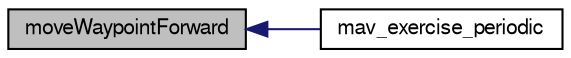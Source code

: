 digraph "moveWaypointForward"
{
  edge [fontname="FreeSans",fontsize="10",labelfontname="FreeSans",labelfontsize="10"];
  node [fontname="FreeSans",fontsize="10",shape=record];
  rankdir="LR";
  Node1 [label="moveWaypointForward",height=0.2,width=0.4,color="black", fillcolor="grey75", style="filled", fontcolor="black"];
  Node1 -> Node2 [dir="back",color="midnightblue",fontsize="10",style="solid",fontname="FreeSans"];
  Node2 [label="mav_exercise_periodic",height=0.2,width=0.4,color="black", fillcolor="white", style="filled",URL="$mav__exercise_8h.html#a690413296d0585d73035e50d0a3f932b"];
}

